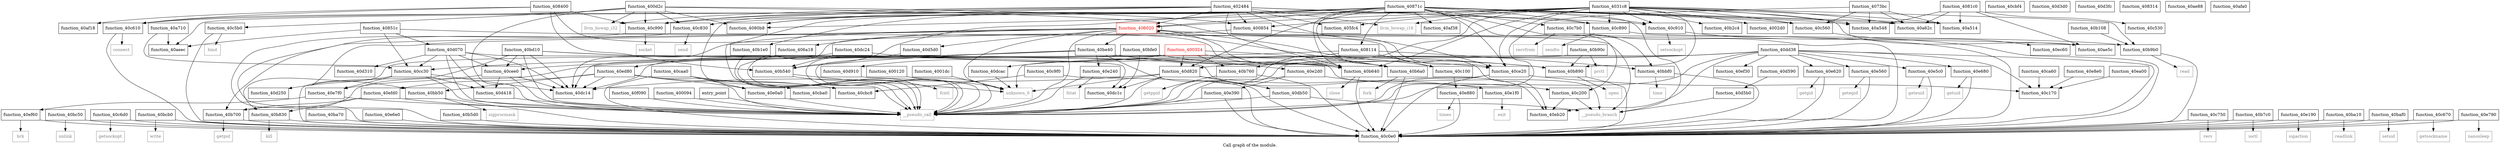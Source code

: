 digraph "Call graph of the module." {
  label="Call graph of the module.";
  node [shape=record];

  Node_function_40b540 [label="{function_40b540}"];
  Node_function_40cba0 [label="{function_40cba0}"];
  Node_function_40b5d0 [label="{function_40b5d0}"];
  Node_function_40e2d0 [label="{function_40e2d0}"];
  Node_function_40b640 [label="{function_40b640}"];
  Node_function_40bc50 [label="{function_40bc50}"];
  Node_function_40d820 [label="{function_40d820}"];
  Node_function_40c6d0 [label="{function_40c6d0}"];
  Node_function_40d910 [label="{function_40d910}"];
  Node_function_40bcb0 [label="{function_40bcb0}"];
  Node_function_40cbc8 [label="{function_40cbc8}"];
  Node_function_40b6a0 [label="{function_40b6a0}"];
  Node_function_40bd10 [label="{function_40bd10}"];
  Node_function_40cbf4 [label="{function_40cbf4}"];
  Node_function_40be40 [label="{function_40be40}"];
  Node_function_40db50 [label="{function_40db50}"];
  Node_function_40c750 [label="{function_40c750}"];
  Node_function_40dc14 [label="{function_40dc14}"];
  Node_function_40cc30 [label="{function_40cc30}"];
  Node_function_40b700 [label="{function_40b700}"];
  Node_function_40ce20 [label="{function_40ce20}"];
  Node_function_40bfe0 [label="{function_40bfe0}"];
  Node_function_40dc1c [label="{function_40dc1c}"];
  Node_function_40c7b0 [label="{function_40c7b0}"];
  Node_function_40cee0 [label="{function_40cee0}"];
  Node_function_40b760 [label="{function_40b760}"];
  Node_function_40c0e0 [label="{function_40c0e0}"];
  Node_function_40d070 [label="{function_40d070}"];
  Node_function_40b7c0 [label="{function_40b7c0}"];
  Node_function_40c100 [label="{function_40c100}"];
  Node_function_40b830 [label="{function_40b830}"];
  Node_function_40e390 [label="{function_40e390}"];
  Node_function_40b890 [label="{function_40b890}"];
  Node_function_40d250 [label="{function_40d250}"];
  Node_function_40c170 [label="{function_40c170}"];
  Node_function_40d310 [label="{function_40d310}"];
  Node_function_40c200 [label="{function_40c200}"];
  Node_function_40d3d0 [label="{function_40d3d0}"];
  Node_function_40bb50 [label="{function_40bb50}"];
  Node_function_40bbf0 [label="{function_40bbf0}"];
  Node_function_40e560 [label="{function_40e560}"];
  Node_function_40b108 [label="{function_40b108}"];
  Node_function_40b1e0 [label="{function_40b1e0}"];
  Node_function_40b2c4 [label="{function_40b2c4}"];
  Node_function_40dc24 [label="{function_40dc24}"];
  Node_function_40c830 [label="{function_40c830}"];
  Node_function_40dcac [label="{function_40dcac}"];
  Node_function_40c890 [label="{function_40c890}"];
  Node_function_40e680 [label="{function_40e680}"];
  Node_function_40dd38 [label="{function_40dd38}"];
  Node_function_40c910 [label="{function_40c910}"];
  Node_function_40e0a0 [label="{function_40e0a0}"];
  Node_function_40c990 [label="{function_40c990}"];
  Node_function_40e190 [label="{function_40e190}"];
  Node_function_40c9f0 [label="{function_40c9f0}"];
  Node_function_40ca60 [label="{function_40ca60}"];
  Node_function_40e1f0 [label="{function_40e1f0}"];
  Node_function_40caa0 [label="{function_40caa0}"];
  Node_function_40e240 [label="{function_40e240}"];
  Node_function_40d3fc [label="{function_40d3fc}"];
  Node_function_40c530 [label="{function_40c530}"];
  Node_function_40b90c [label="{function_40b90c}"];
  Node_function_40c560 [label="{function_40c560}"];
  Node_function_40b9b0 [label="{function_40b9b0}"];
  Node_function_40e620 [label="{function_40e620}"];
  Node_function_40ba10 [label="{function_40ba10}"];
  Node_function_40c5b0 [label="{function_40c5b0}"];
  Node_function_40d418 [label="{function_40d418}"];
  Node_function_40d590 [label="{function_40d590}"];
  Node_function_40c610 [label="{function_40c610}"];
  Node_function_40d5b0 [label="{function_40d5b0}"];
  Node_function_40ba70 [label="{function_40ba70}"];
  Node_function_40baf0 [label="{function_40baf0}"];
  Node_function_40e5c0 [label="{function_40e5c0}"];
  Node_function_40d5d0 [label="{function_40d5d0}"];
  Node_function_40c670 [label="{function_40c670}"];
  Node_function_40e6e0 [label="{function_40e6e0}"];
  Node_function_40eb20 [label="{function_40eb20}"];
  Node_function_40ec60 [label="{function_40ec60}"];
  Node_function_40ed80 [label="{function_40ed80}"];
  Node_function_40ef30 [label="{function_40ef30}"];
  Node_function_40ef60 [label="{function_40ef60}"];
  Node_kill [color="gray50", fontcolor="gray50", label="{kill}"];
  Node_function_40e790 [label="{function_40e790}"];
  Node_function_40e7f0 [label="{function_40e7f0}"];
  Node_function_40e880 [label="{function_40e880}"];
  Node_function_40e8e0 [label="{function_40e8e0}"];
  Node_function_40ea00 [label="{function_40ea00}"];
  Node_llvm_bswap_i32 [color="gray50", fontcolor="gray50", label="{llvm_bswap_i32}"];
  Node_llvm_bswap_i16 [color="gray50", fontcolor="gray50", label="{llvm_bswap_i16}"];
  Node_function_40efd0 [label="{function_40efd0}"];
  Node_function_40f090 [label="{function_40f090}"];
  Node_unknown_0 [color="gray50", fontcolor="gray50", label="{unknown_0}"];
  Node_fcntl [color="gray50", fontcolor="gray50", label="{fcntl}"];
  Node_close [color="gray50", fontcolor="gray50", label="{close}"];
  Node_fork [color="gray50", fontcolor="gray50", label="{fork}"];
  Node_getpid [color="gray50", fontcolor="gray50", label="{getpid}"];
  Node_getppid [color="gray50", fontcolor="gray50", label="{getppid}"];
  Node_ioctl [color="gray50", fontcolor="gray50", label="{ioctl}"];
  Node_open [color="gray50", fontcolor="gray50", label="{open}"];
  Node_prctl [color="gray50", fontcolor="gray50", label="{prctl}"];
  Node_read [color="gray50", fontcolor="gray50", label="{read}"];
  Node_readlink [color="gray50", fontcolor="gray50", label="{readlink}"];
  Node_setsid [color="gray50", fontcolor="gray50", label="{setsid}"];
  Node_sigprocmask [color="gray50", fontcolor="gray50", label="{sigprocmask}"];
  Node_time [color="gray50", fontcolor="gray50", label="{time}"];
  Node_unlink [color="gray50", fontcolor="gray50", label="{unlink}"];
  Node_write [color="gray50", fontcolor="gray50", label="{write}"];
  Node_bind [color="gray50", fontcolor="gray50", label="{bind}"];
  Node_connect [color="gray50", fontcolor="gray50", label="{connect}"];
  Node_getsockname [color="gray50", fontcolor="gray50", label="{getsockname}"];
  Node_getsockopt [color="gray50", fontcolor="gray50", label="{getsockopt}"];
  Node_recv [color="gray50", fontcolor="gray50", label="{recv}"];
  Node_recvfrom [color="gray50", fontcolor="gray50", label="{recvfrom}"];
  Node_send [color="gray50", fontcolor="gray50", label="{send}"];
  Node_sendto [color="gray50", fontcolor="gray50", label="{sendto}"];
  Node_setsockopt [color="gray50", fontcolor="gray50", label="{setsockopt}"];
  Node_socket [color="gray50", fontcolor="gray50", label="{socket}"];
  Node_sigaction [color="gray50", fontcolor="gray50", label="{sigaction}"];
  Node_exit [color="gray50", fontcolor="gray50", label="{exit}"];
  Node_fstat [color="gray50", fontcolor="gray50", label="{fstat}"];
  Node_getegid [color="gray50", fontcolor="gray50", label="{getegid}"];
  Node_geteuid [color="gray50", fontcolor="gray50", label="{geteuid}"];
  Node_getgid [color="gray50", fontcolor="gray50", label="{getgid}"];
  Node_getuid [color="gray50", fontcolor="gray50", label="{getuid}"];
  Node_nanosleep [color="gray50", fontcolor="gray50", label="{nanosleep}"];
  Node_times [color="gray50", fontcolor="gray50", label="{times}"];
  Node_brk [color="gray50", fontcolor="gray50", label="{brk}"];
  Node___pseudo_call [color="gray50", fontcolor="gray50", label="{__pseudo_call}"];
  Node___pseudo_branch [color="gray50", fontcolor="gray50", label="{__pseudo_branch}"];
  Node_function_400094 [label="{function_400094}"];
  Node_function_400120 [label="{function_400120}"];
  Node_function_4001dc [label="{function_4001dc}"];
  Node_entry_point [label="{entry_point}"];
  Node_function_4002d0 [label="{function_4002d0}"];
  Node_function_400324 [color="red", fontcolor="red", label="{function_400324}"];
  Node_function_400854 [label="{function_400854}"];
  Node_function_408114 [label="{function_408114}"];
  Node_function_400d2c [label="{function_400d2c}"];
  Node_function_402484 [label="{function_402484}"];
  Node_function_4031c8 [label="{function_4031c8}"];
  Node_function_405fc4 [label="{function_405fc4}"];
  Node_function_406020 [color="red", fontcolor="red", label="{function_406020}"];
  Node_function_406a18 [label="{function_406a18}"];
  Node_function_4073bc [label="{function_4073bc}"];
  Node_function_4080b8 [label="{function_4080b8}"];
  Node_function_4081c0 [label="{function_4081c0}"];
  Node_function_408314 [label="{function_408314}"];
  Node_function_408400 [label="{function_408400}"];
  Node_function_40851c [label="{function_40851c}"];
  Node_function_40871c [label="{function_40871c}"];
  Node_function_40a514 [label="{function_40a514}"];
  Node_function_40a548 [label="{function_40a548}"];
  Node_function_40a62c [label="{function_40a62c}"];
  Node_function_40a710 [label="{function_40a710}"];
  Node_function_40ae5c [label="{function_40ae5c}"];
  Node_function_40ae88 [label="{function_40ae88}"];
  Node_function_40aeec [label="{function_40aeec}"];
  Node_function_40af18 [label="{function_40af18}"];
  Node_function_40af38 [label="{function_40af38}"];
  Node_function_40afa0 [label="{function_40afa0}"];
  Node_function_40b540 -> Node_unknown_0;
  Node_function_40b540 -> Node_fcntl;
  Node_function_40b5d0 -> Node_function_40c0e0;
  Node_function_40e2d0 -> Node_function_40e390;
  Node_function_40e2d0 -> Node_function_40c200;
  Node_function_40e2d0 -> Node___pseudo_call;
  Node_function_40b640 -> Node_function_40c0e0;
  Node_function_40b640 -> Node_close;
  Node_function_40bc50 -> Node_function_40c0e0;
  Node_function_40bc50 -> Node_unlink;
  Node_function_40d820 -> Node_function_40db50;
  Node_function_40d820 -> Node_function_40dc14;
  Node_function_40d820 -> Node_function_40dc1c;
  Node_function_40d820 -> Node_function_40e1f0;
  Node_function_40d820 -> Node_unknown_0;
  Node_function_40d820 -> Node___pseudo_call;
  Node_function_40c6d0 -> Node_function_40c0e0;
  Node_function_40c6d0 -> Node_getsockopt;
  Node_function_40d910 -> Node___pseudo_call;
  Node_function_40bcb0 -> Node_function_40c0e0;
  Node_function_40bcb0 -> Node_write;
  Node_function_40b6a0 -> Node_function_40c0e0;
  Node_function_40b6a0 -> Node_fork;
  Node_function_40bd10 -> Node_function_40b640;
  Node_function_40bd10 -> Node_function_40dc14;
  Node_function_40bd10 -> Node_function_40dc1c;
  Node_function_40bd10 -> Node_function_40cee0;
  Node_function_40bd10 -> Node_function_40c0e0;
  Node_function_40bd10 -> Node___pseudo_call;
  Node_function_40be40 -> Node_function_40b540;
  Node_function_40be40 -> Node_function_40b640;
  Node_function_40be40 -> Node_function_40dc14;
  Node_function_40be40 -> Node_function_40cc30;
  Node_function_40be40 -> Node_function_40ce20;
  Node_function_40be40 -> Node_function_40cee0;
  Node_function_40be40 -> Node_function_40c0e0;
  Node_function_40be40 -> Node_function_40b890;
  Node_function_40be40 -> Node_function_40e240;
  Node_function_40db50 -> Node___pseudo_call;
  Node_function_40db50 -> Node___pseudo_branch;
  Node_function_40c750 -> Node_function_40c0e0;
  Node_function_40c750 -> Node_recv;
  Node_function_40cc30 -> Node_function_40dc14;
  Node_function_40cc30 -> Node_function_40d250;
  Node_function_40cc30 -> Node_function_40d418;
  Node_function_40cc30 -> Node_function_40e7f0;
  Node_function_40cc30 -> Node___pseudo_call;
  Node_function_40b700 -> Node_function_40c0e0;
  Node_function_40b700 -> Node_getpid;
  Node_function_40ce20 -> Node_function_40c0e0;
  Node_function_40ce20 -> Node_function_40c170;
  Node_function_40ce20 -> Node___pseudo_call;
  Node_function_40bfe0 -> Node_function_40e2d0;
  Node_function_40bfe0 -> Node_function_40dc14;
  Node_function_40bfe0 -> Node_function_40dc1c;
  Node_function_40c7b0 -> Node_function_40c0e0;
  Node_function_40c7b0 -> Node_recvfrom;
  Node_function_40cee0 -> Node_function_40dc14;
  Node_function_40cee0 -> Node_function_40d418;
  Node_function_40cee0 -> Node_function_40e7f0;
  Node_function_40cee0 -> Node___pseudo_call;
  Node_function_40b760 -> Node_function_40c0e0;
  Node_function_40b760 -> Node_getppid;
  Node_function_40d070 -> Node_function_40dc14;
  Node_function_40d070 -> Node_function_40cc30;
  Node_function_40d070 -> Node_function_40cee0;
  Node_function_40d070 -> Node_function_40d310;
  Node_function_40d070 -> Node_function_40d418;
  Node_function_40d070 -> Node_function_40eb20;
  Node_function_40d070 -> Node___pseudo_call;
  Node_function_40b7c0 -> Node_function_40c0e0;
  Node_function_40b7c0 -> Node_ioctl;
  Node_function_40c100 -> Node_function_40e880;
  Node_function_40b830 -> Node_function_40c0e0;
  Node_function_40b830 -> Node_kill;
  Node_function_40e390 -> Node_function_40c0e0;
  Node_function_40e390 -> Node___pseudo_call;
  Node_function_40b890 -> Node_function_40c0e0;
  Node_function_40b890 -> Node_open;
  Node_function_40c200 -> Node_function_40eb20;
  Node_function_40c200 -> Node___pseudo_branch;
  Node_function_40bb50 -> Node_function_40c0e0;
  Node_function_40bb50 -> Node_sigprocmask;
  Node_function_40bbf0 -> Node_function_40c0e0;
  Node_function_40bbf0 -> Node_time;
  Node_function_40e560 -> Node_function_40c0e0;
  Node_function_40e560 -> Node_getegid;
  Node_function_40b108 -> Node_function_40b9b0;
  Node_function_40b1e0 -> Node___pseudo_call;
  Node_function_40dc24 -> Node_function_40b540;
  Node_function_40dc24 -> Node_function_40b890;
  Node_function_40dc24 -> Node_function_40ed80;
  Node_function_40c830 -> Node_function_40c0e0;
  Node_function_40c830 -> Node_send;
  Node_function_40dcac -> Node_unknown_0;
  Node_function_40c890 -> Node_function_40c0e0;
  Node_function_40c890 -> Node_sendto;
  Node_function_40e680 -> Node_function_40c0e0;
  Node_function_40e680 -> Node_getuid;
  Node_function_40dd38 -> Node_function_40d820;
  Node_function_40dd38 -> Node_function_40c0e0;
  Node_function_40dd38 -> Node_function_40c170;
  Node_function_40dd38 -> Node_function_40e560;
  Node_function_40dd38 -> Node_function_40dcac;
  Node_function_40dd38 -> Node_function_40e680;
  Node_function_40dd38 -> Node_function_40e620;
  Node_function_40dd38 -> Node_function_40e5c0;
  Node_function_40dd38 -> Node_function_40eb20;
  Node_function_40dd38 -> Node_function_40ef30;
  Node_function_40dd38 -> Node_unknown_0;
  Node_function_40dd38 -> Node___pseudo_call;
  Node_function_40c910 -> Node_function_40c0e0;
  Node_function_40c910 -> Node_setsockopt;
  Node_function_40e0a0 -> Node___pseudo_call;
  Node_function_40c990 -> Node_function_40c0e0;
  Node_function_40c990 -> Node_socket;
  Node_function_40e190 -> Node_function_40c0e0;
  Node_function_40e190 -> Node_sigaction;
  Node_function_40c9f0 -> Node_function_40cbc8;
  Node_function_40c9f0 -> Node_function_40c0e0;
  Node_function_40ca60 -> Node_function_40c170;
  Node_function_40e1f0 -> Node_exit;
  Node_function_40caa0 -> Node_function_40cba0;
  Node_function_40caa0 -> Node_function_40cbc8;
  Node_function_40caa0 -> Node_function_40c0e0;
  Node_function_40caa0 -> Node_function_40e0a0;
  Node_function_40e240 -> Node_fstat;
  Node_function_40e240 -> Node___pseudo_call;
  Node_function_40b90c -> Node_function_40b890;
  Node_function_40b90c -> Node_prctl;
  Node_function_40b90c -> Node___pseudo_call;
  Node_function_40c560 -> Node_function_40ec60;
  Node_function_40b9b0 -> Node_function_40c0e0;
  Node_function_40b9b0 -> Node_read;
  Node_function_40e620 -> Node_function_40c0e0;
  Node_function_40e620 -> Node_getgid;
  Node_function_40ba10 -> Node_function_40c0e0;
  Node_function_40ba10 -> Node_readlink;
  Node_function_40c5b0 -> Node_function_40c0e0;
  Node_function_40c5b0 -> Node_bind;
  Node_function_40d418 -> Node___pseudo_call;
  Node_function_40d590 -> Node_function_40d5b0;
  Node_function_40c610 -> Node_function_40c0e0;
  Node_function_40c610 -> Node_connect;
  Node_function_40d5b0 -> Node___pseudo_branch;
  Node_function_40ba70 -> Node_function_40c0e0;
  Node_function_40baf0 -> Node_function_40c0e0;
  Node_function_40baf0 -> Node_setsid;
  Node_function_40e5c0 -> Node_function_40c0e0;
  Node_function_40e5c0 -> Node_geteuid;
  Node_function_40d5d0 -> Node___pseudo_call;
  Node_function_40c670 -> Node_function_40c0e0;
  Node_function_40c670 -> Node_getsockname;
  Node_function_40e6e0 -> Node_function_40c0e0;
  Node_function_40ed80 -> Node_function_40cbc8;
  Node_function_40ed80 -> Node_function_40dc14;
  Node_function_40ed80 -> Node_function_40bb50;
  Node_function_40ed80 -> Node_function_40e0a0;
  Node_function_40ed80 -> Node_function_40efd0;
  Node_function_40ed80 -> Node___pseudo_call;
  Node_function_40ef60 -> Node_function_40c0e0;
  Node_function_40ef60 -> Node_brk;
  Node_function_40e790 -> Node_function_40c0e0;
  Node_function_40e790 -> Node_nanosleep;
  Node_function_40e7f0 -> Node_function_40ef60;
  Node_function_40e7f0 -> Node___pseudo_call;
  Node_function_40e880 -> Node_function_40c0e0;
  Node_function_40e880 -> Node_times;
  Node_function_40e8e0 -> Node_function_40c170;
  Node_function_40ea00 -> Node_function_40c170;
  Node_function_40efd0 -> Node_function_40b700;
  Node_function_40efd0 -> Node_function_40b830;
  Node_function_40efd0 -> Node___pseudo_call;
  Node_function_40f090 -> Node___pseudo_call;
  Node_function_400094 -> Node___pseudo_call;
  Node_function_400120 -> Node_unknown_0;
  Node_function_400120 -> Node___pseudo_call;
  Node_function_4001dc -> Node_unknown_0;
  Node_entry_point -> Node___pseudo_call;
  Node_function_400324 -> Node_function_40d820;
  Node_function_400324 -> Node_function_40d910;
  Node_function_400324 -> Node_function_40b6a0;
  Node_function_400324 -> Node_function_40b760;
  Node_function_400324 -> Node_function_40b830;
  Node_function_400324 -> Node___pseudo_call;
  Node_function_400324 -> Node___pseudo_branch;
  Node_function_400854 -> Node___pseudo_call;
  Node_function_400854 -> Node___pseudo_branch;
  Node_function_408114 -> Node_function_40b700;
  Node_function_408114 -> Node_function_40b760;
  Node_function_408114 -> Node_function_40c100;
  Node_function_408114 -> Node_function_40bbf0;
  Node_function_400d2c -> Node_function_40ce20;
  Node_function_400d2c -> Node_function_40c830;
  Node_function_400d2c -> Node_function_40c990;
  Node_function_400d2c -> Node_function_40c5b0;
  Node_function_400d2c -> Node_function_40c610;
  Node_function_400d2c -> Node_llvm_bswap_i32;
  Node_function_400d2c -> Node___pseudo_call;
  Node_function_400d2c -> Node_function_400854;
  Node_function_400d2c -> Node_function_4080b8;
  Node_function_402484 -> Node_function_40b640;
  Node_function_402484 -> Node_function_40ce20;
  Node_function_402484 -> Node_function_40c890;
  Node_function_402484 -> Node_function_40c910;
  Node_function_402484 -> Node_function_40c990;
  Node_function_402484 -> Node_llvm_bswap_i32;
  Node_function_402484 -> Node_llvm_bswap_i16;
  Node_function_402484 -> Node___pseudo_call;
  Node_function_402484 -> Node_function_400854;
  Node_function_402484 -> Node_function_405fc4;
  Node_function_402484 -> Node_function_406020;
  Node_function_402484 -> Node_function_4080b8;
  Node_function_4031c8 -> Node_function_40b640;
  Node_function_4031c8 -> Node_function_40ce20;
  Node_function_4031c8 -> Node_function_40b890;
  Node_function_4031c8 -> Node_function_40b2c4;
  Node_function_4031c8 -> Node_function_40c890;
  Node_function_4031c8 -> Node_function_40c910;
  Node_function_4031c8 -> Node_function_40c990;
  Node_function_4031c8 -> Node_function_40c560;
  Node_function_4031c8 -> Node_function_40b9b0;
  Node_function_4031c8 -> Node_llvm_bswap_i16;
  Node_function_4031c8 -> Node___pseudo_call;
  Node_function_4031c8 -> Node_function_4002d0;
  Node_function_4031c8 -> Node_function_400854;
  Node_function_4031c8 -> Node_function_405fc4;
  Node_function_4031c8 -> Node_function_406020;
  Node_function_4031c8 -> Node_function_4080b8;
  Node_function_4031c8 -> Node_function_40a514;
  Node_function_4031c8 -> Node_function_40a548;
  Node_function_4031c8 -> Node_function_40a62c;
  Node_function_4031c8 -> Node_function_40ae5c;
  Node_function_4031c8 -> Node_function_40aeec;
  Node_function_406020 -> Node_function_40b640;
  Node_function_406020 -> Node_function_40b6a0;
  Node_function_406020 -> Node_function_40be40;
  Node_function_406020 -> Node_function_40dc14;
  Node_function_406020 -> Node_function_40b700;
  Node_function_406020 -> Node_function_40c100;
  Node_function_406020 -> Node_function_40bb50;
  Node_function_406020 -> Node_function_40b9b0;
  Node_function_406020 -> Node_function_40d5d0;
  Node_function_406020 -> Node_function_40eb20;
  Node_function_406020 -> Node_unknown_0;
  Node_function_406020 -> Node___pseudo_call;
  Node_function_406020 -> Node_function_406020;
  Node_function_406020 -> Node_function_406a18;
  Node_function_406a18 -> Node___pseudo_call;
  Node_function_4073bc -> Node_function_40c560;
  Node_function_4073bc -> Node___pseudo_call;
  Node_function_4073bc -> Node_function_40a514;
  Node_function_4073bc -> Node_function_40a548;
  Node_function_4073bc -> Node_function_40a62c;
  Node_function_4081c0 -> Node_function_40c530;
  Node_function_4081c0 -> Node_function_40a514;
  Node_function_4081c0 -> Node_function_40a548;
  Node_function_4081c0 -> Node_function_40a62c;
  Node_function_4081c0 -> Node_function_40ae5c;
  Node_function_408400 -> Node_function_40b540;
  Node_function_408400 -> Node_function_40b640;
  Node_function_408400 -> Node_function_40c990;
  Node_function_408400 -> Node_function_40c610;
  Node_function_408400 -> Node_function_40af18;
  Node_function_40851c -> Node_function_40cc30;
  Node_function_40851c -> Node_function_40d070;
  Node_function_40851c -> Node_function_40ae5c;
  Node_function_40851c -> Node_function_40aeec;
  Node_function_40871c -> Node_function_40b540;
  Node_function_40871c -> Node_function_40b640;
  Node_function_40871c -> Node_function_40d820;
  Node_function_40871c -> Node_function_40b6a0;
  Node_function_40871c -> Node_function_40ce20;
  Node_function_40871c -> Node_function_40c7b0;
  Node_function_40871c -> Node_function_40c200;
  Node_function_40871c -> Node_function_40bbf0;
  Node_function_40871c -> Node_function_40b1e0;
  Node_function_40871c -> Node_function_40c830;
  Node_function_40871c -> Node_function_40c890;
  Node_function_40871c -> Node_function_40c910;
  Node_function_40871c -> Node_function_40c990;
  Node_function_40871c -> Node_function_40c560;
  Node_function_40871c -> Node_function_40c610;
  Node_function_40871c -> Node___pseudo_call;
  Node_function_40871c -> Node___pseudo_branch;
  Node_function_40871c -> Node_function_408114;
  Node_function_40871c -> Node_function_406020;
  Node_function_40871c -> Node_function_4080b8;
  Node_function_40871c -> Node_function_40a514;
  Node_function_40871c -> Node_function_40a548;
  Node_function_40871c -> Node_function_40a62c;
  Node_function_40871c -> Node_function_40af38;
  Node_function_40a710 -> Node_function_40cc30;
  Node_function_40a710 -> Node_function_40aeec;
}
